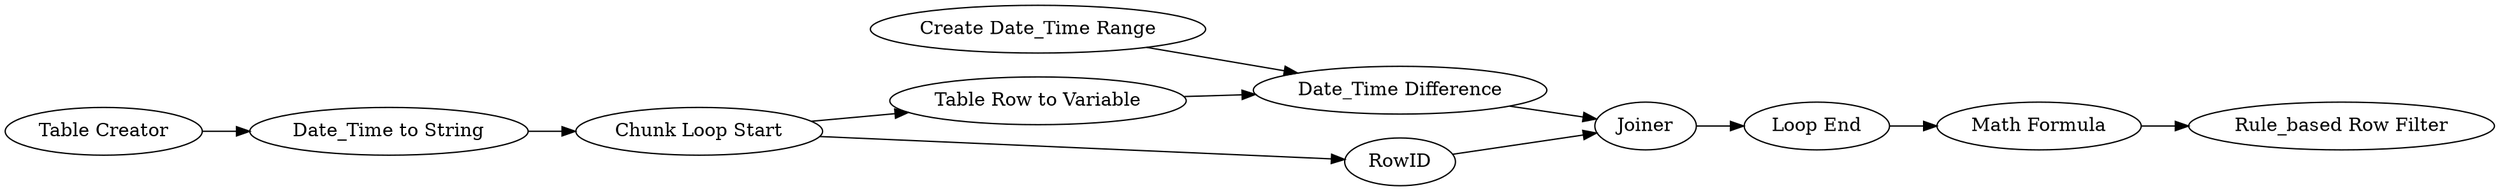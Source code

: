 digraph {
	1 [label="Create Date_Time Range"]
	2 [label="Date_Time Difference"]
	3 [label="Table Creator"]
	4 [label="Date_Time to String"]
	5 [label="Table Row to Variable"]
	6 [label="Chunk Loop Start"]
	7 [label="Loop End"]
	8 [label=Joiner]
	9 [label=RowID]
	10 [label="Math Formula"]
	11 [label="Rule_based Row Filter"]
	1 -> 2
	2 -> 8
	3 -> 4
	4 -> 6
	5 -> 2
	6 -> 5
	6 -> 9
	7 -> 10
	8 -> 7
	9 -> 8
	10 -> 11
	rankdir=LR
}
